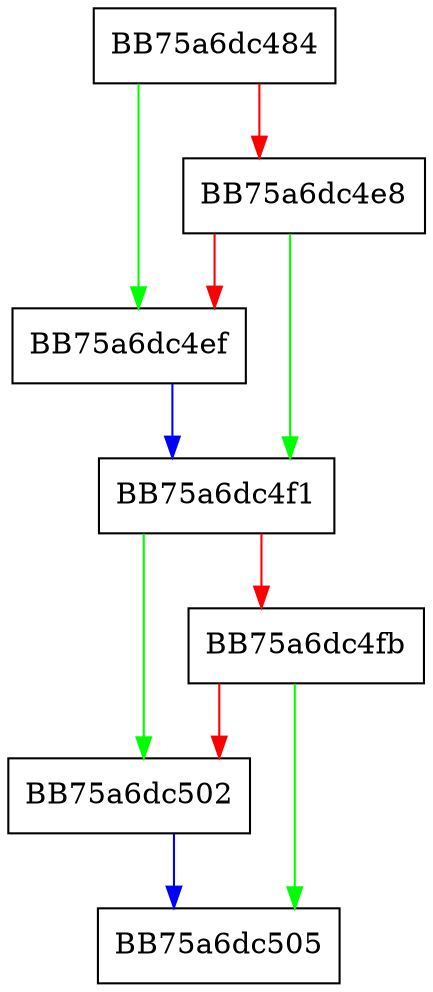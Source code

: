 digraph nUFSP_machofat {
  node [shape="box"];
  graph [splines=ortho];
  BB75a6dc484 -> BB75a6dc4ef [color="green"];
  BB75a6dc484 -> BB75a6dc4e8 [color="red"];
  BB75a6dc4e8 -> BB75a6dc4f1 [color="green"];
  BB75a6dc4e8 -> BB75a6dc4ef [color="red"];
  BB75a6dc4ef -> BB75a6dc4f1 [color="blue"];
  BB75a6dc4f1 -> BB75a6dc502 [color="green"];
  BB75a6dc4f1 -> BB75a6dc4fb [color="red"];
  BB75a6dc4fb -> BB75a6dc505 [color="green"];
  BB75a6dc4fb -> BB75a6dc502 [color="red"];
  BB75a6dc502 -> BB75a6dc505 [color="blue"];
}